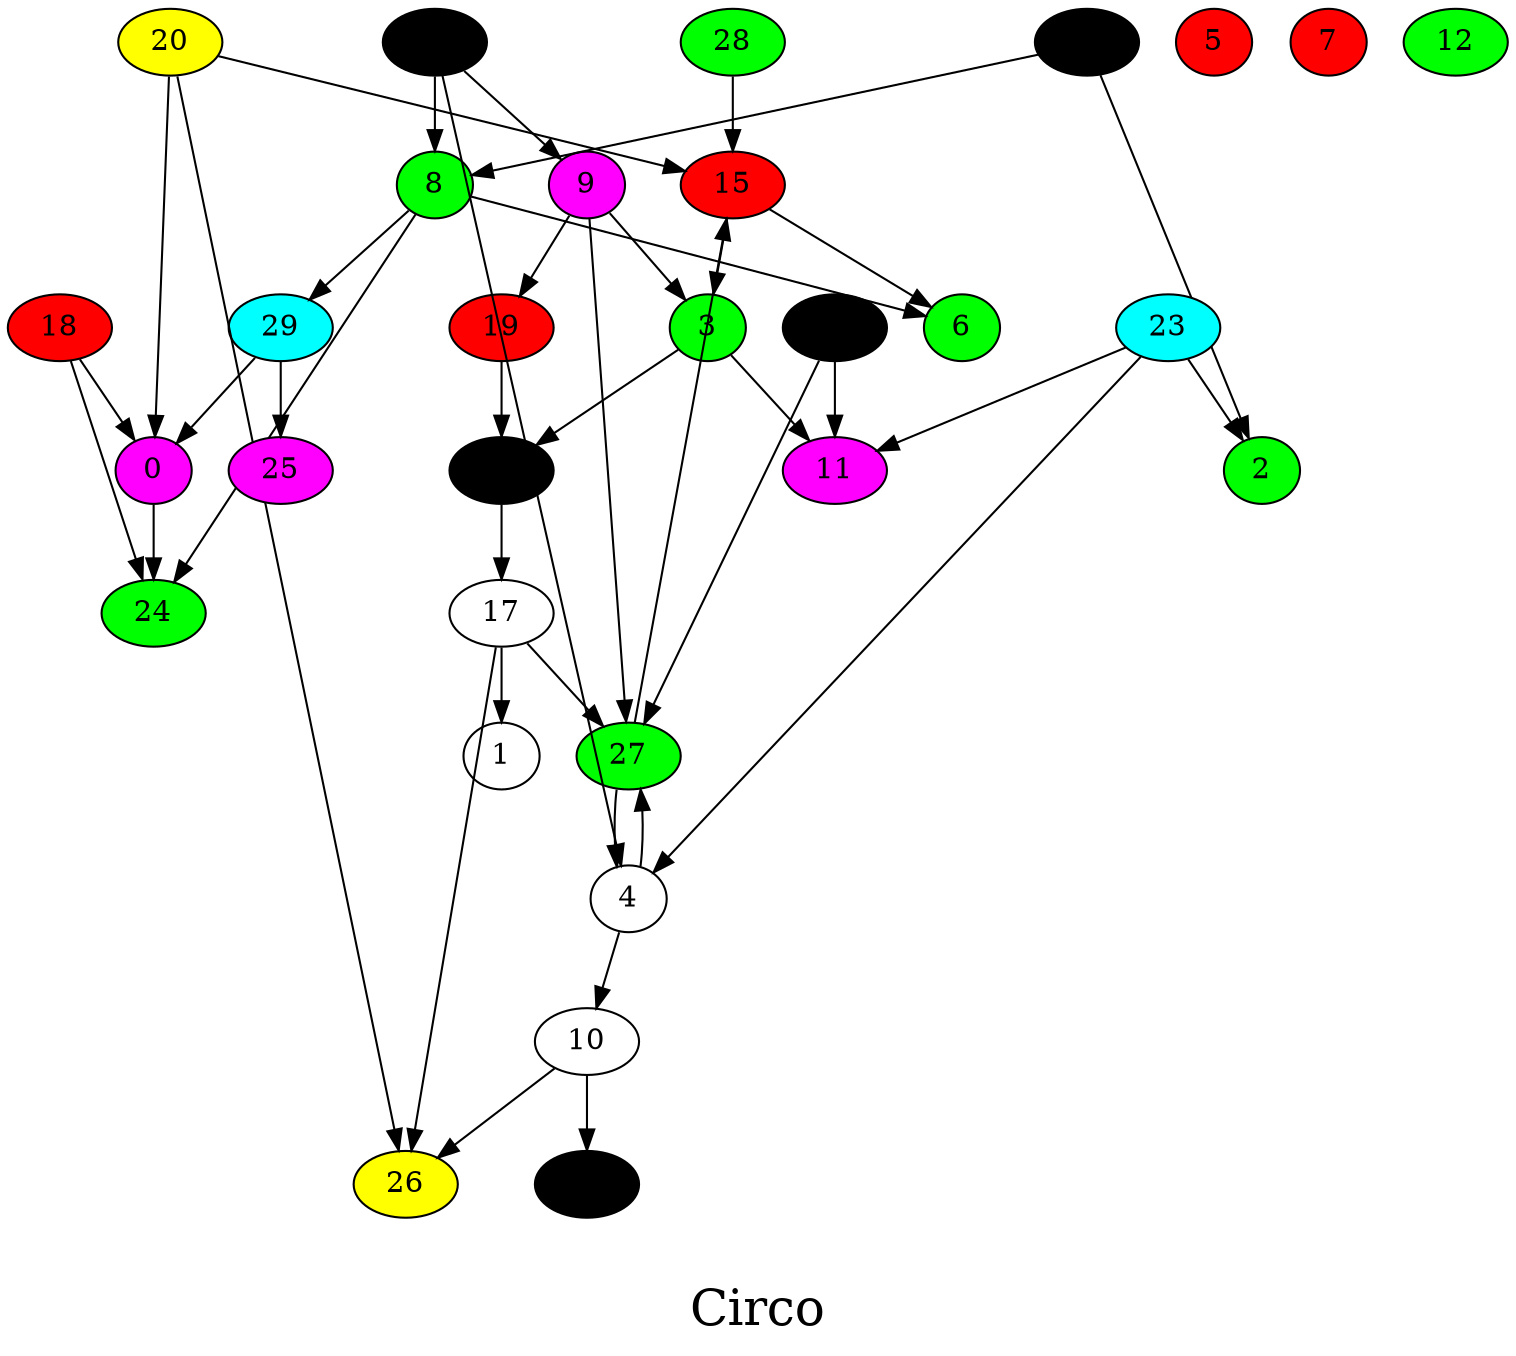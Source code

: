 /*****
Circo
*****/

digraph G {
  graph [splines=false overlap=false]
  node  [shape=ellipse, width=0.3, height=0.3]
  0 [style=filled, fillcolor="magenta"];
  1 [style=filled, fillcolor="white"];
  2 [style=filled, fillcolor="green"];
  3 [style=filled, fillcolor="green"];
  4 [style=filled, fillcolor="white"];
  5 [style=filled, fillcolor="red"];
  6 [style=filled, fillcolor="green"];
  7 [style=filled, fillcolor="red"];
  8 [style=filled, fillcolor="green"];
  9 [style=filled, fillcolor="magenta"];
  10 [style=filled, fillcolor="white"];
  11 [style=filled, fillcolor="magenta"];
  12 [style=filled, fillcolor="green"];
  13 [style=filled, fillcolor="black"];
  14 [style=filled, fillcolor="black"];
  15 [style=filled, fillcolor="red"];
  16 [style=filled, fillcolor="black"];
  17 [style=filled, fillcolor="white"];
  18 [style=filled, fillcolor="red"];
  19 [style=filled, fillcolor="red"];
  20 [style=filled, fillcolor="yellow"];
  21 [style=filled, fillcolor="black"];
  22 [style=filled, fillcolor="black"];
  23 [style=filled, fillcolor="cyan"];
  24 [style=filled, fillcolor="green"];
  25 [style=filled, fillcolor="magenta"];
  26 [style=filled, fillcolor="yellow"];
  27 [style=filled, fillcolor="green"];
  28 [style=filled, fillcolor="green"];
  29 [style=filled, fillcolor="cyan"];
  0 -> 24;
  3 -> 11;
  3 -> 13;
  4 -> 10;
  4 -> 27;
  8 -> 6;
  8 -> 24;
  8 -> 29;
  9 -> 3;
  9 -> 19;
  9 -> 27;
  10 -> 22;
  10 -> 26;
  13 -> 17;
  14 -> 11;
  14 -> 27;
  15 -> 3;
  15 -> 6;
  16 -> 2;
  16 -> 8;
  17 -> 1;
  17 -> 26;
  17 -> 27;
  18 -> 0;
  18 -> 24;
  19 -> 13;
  20 -> 0;
  20 -> 15;
  20 -> 26;
  21 -> 4;
  21 -> 8;
  21 -> 9;
  23 -> 2;
  23 -> 4;
  23 -> 11;
  27 -> 4;
  27 -> 15;
  28 -> 15;
  29 -> 0;
  29 -> 25;
  label = "\nCirco\n";  fontsize=24;
}
